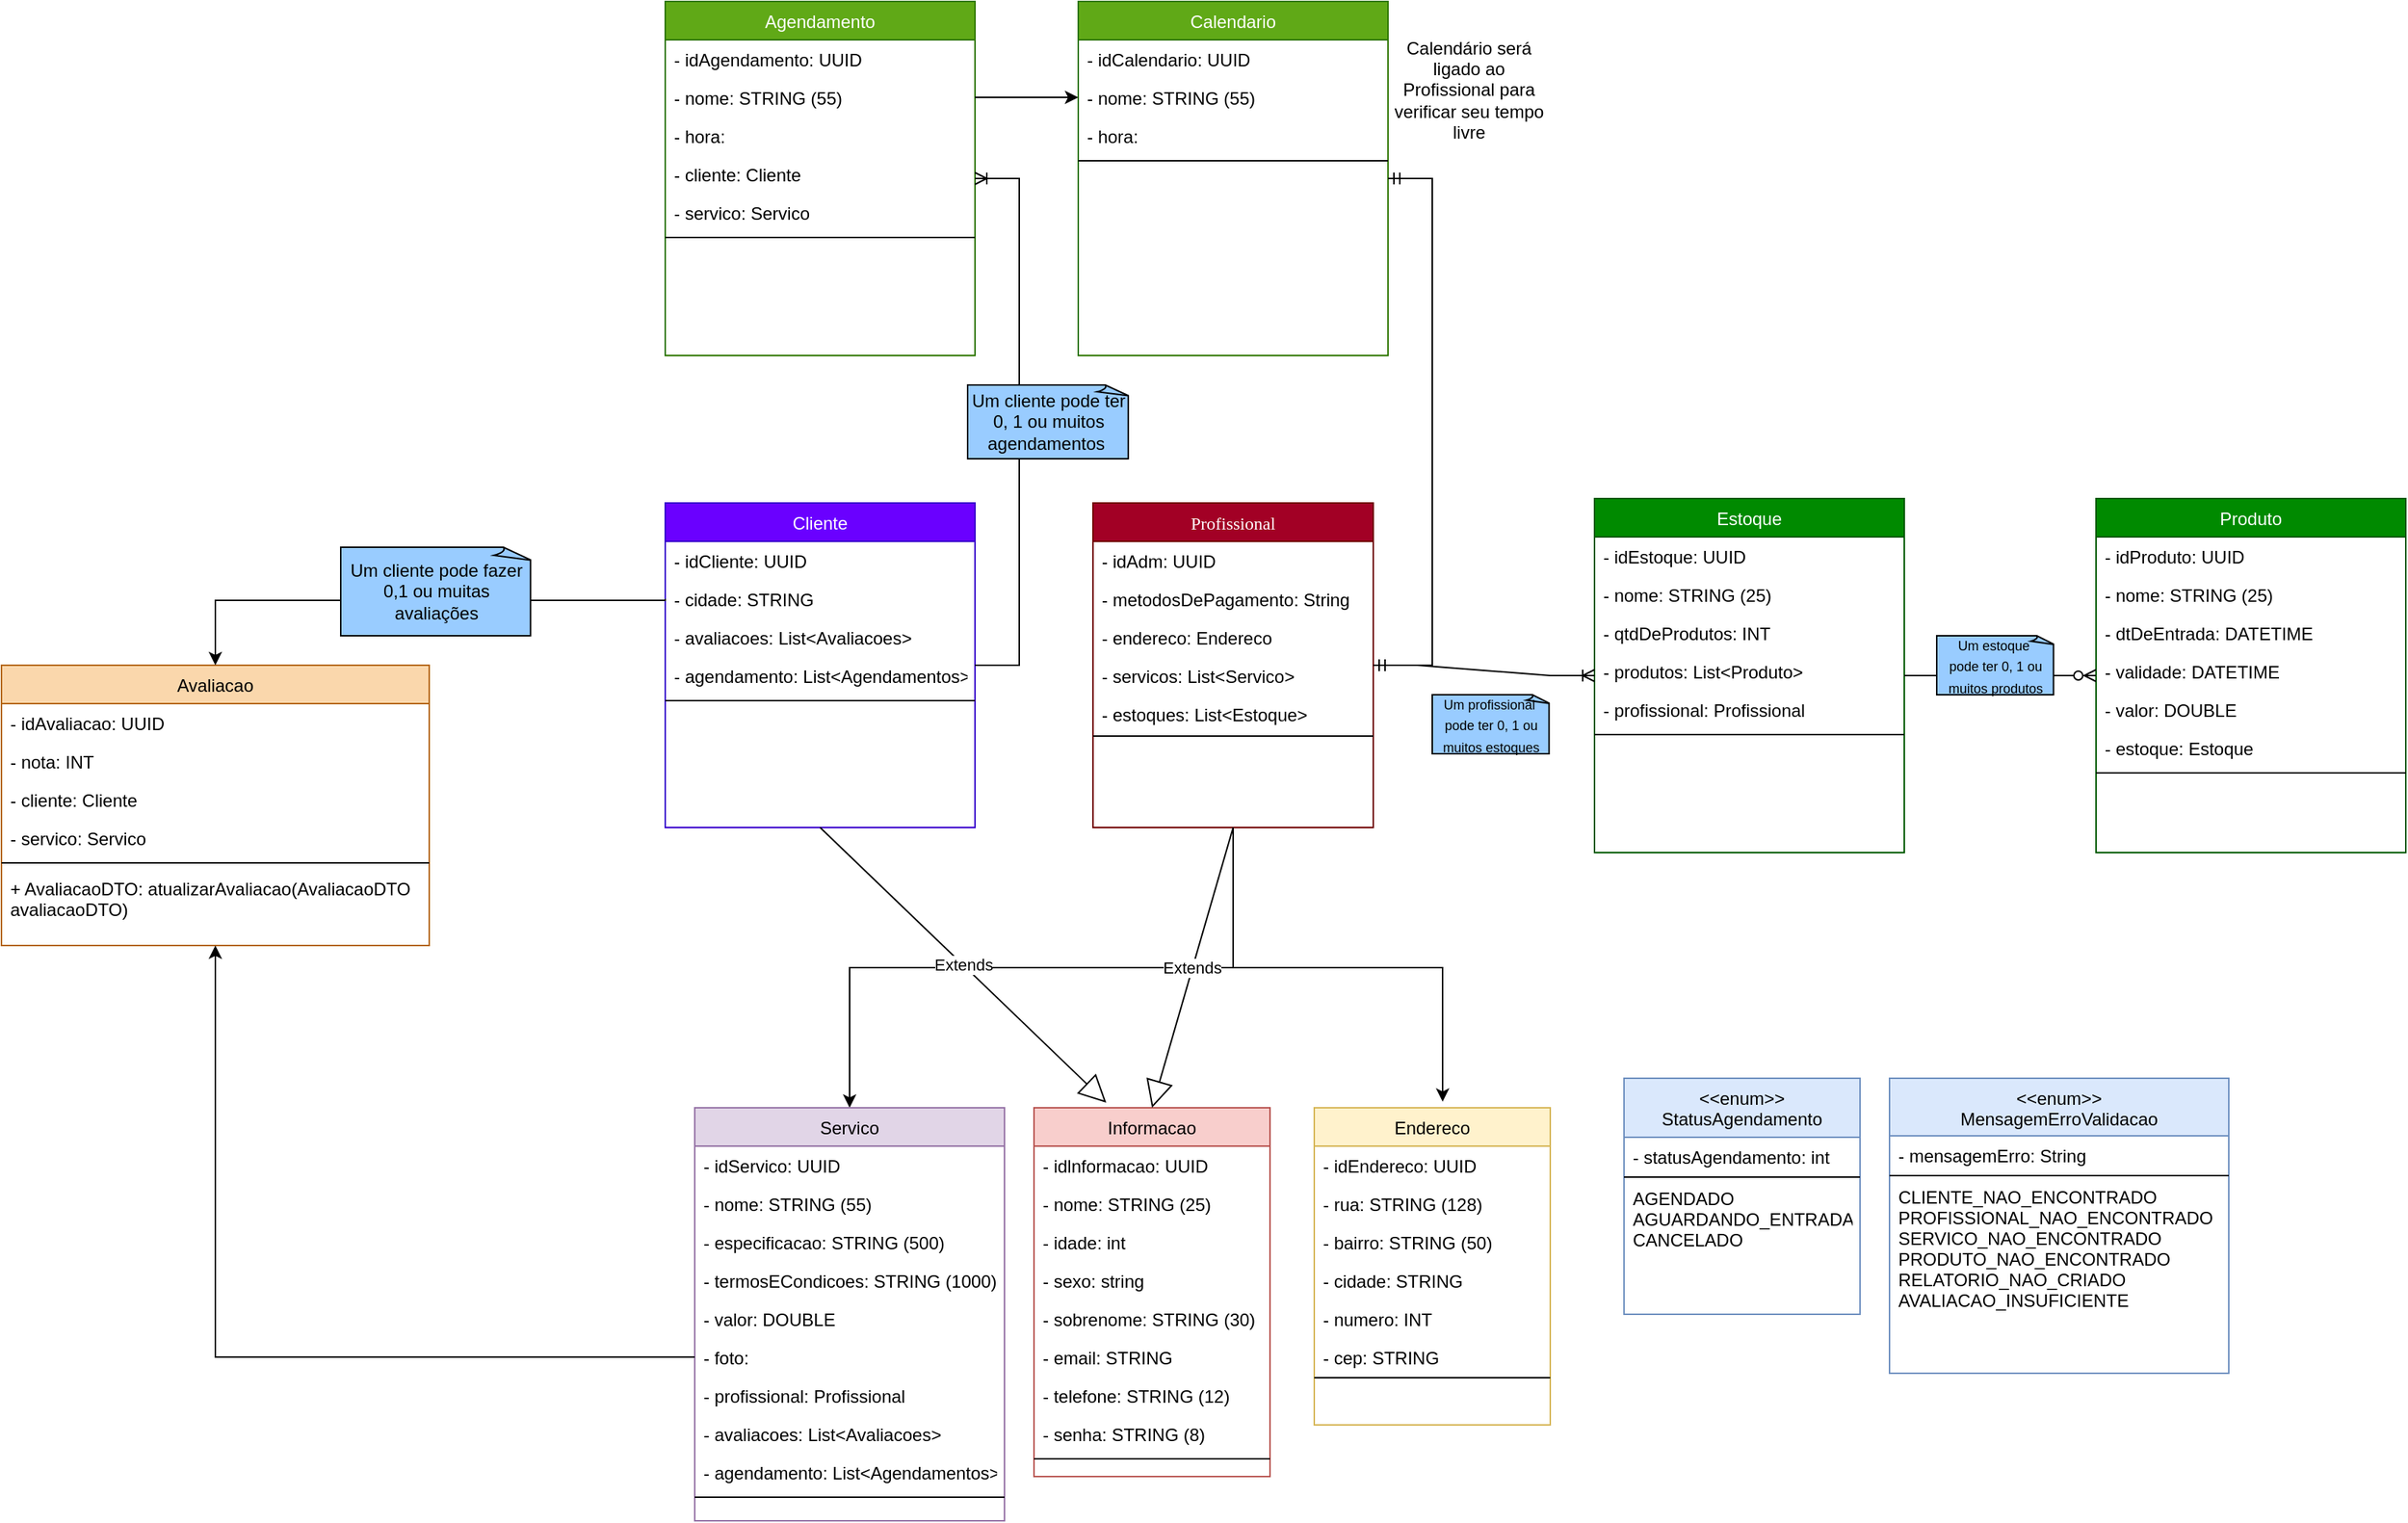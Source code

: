 <mxfile version="24.0.5" type="device">
  <diagram name="Página-1" id="T9gqH4UbxRKn3SC-mzSS">
    <mxGraphModel dx="1947" dy="426" grid="1" gridSize="10" guides="1" tooltips="1" connect="1" arrows="1" fold="1" page="1" pageScale="1" pageWidth="827" pageHeight="1169" math="0" shadow="0">
      <root>
        <mxCell id="0" />
        <mxCell id="1" parent="0" />
        <mxCell id="pxzy26pypmlOkJBqusMW-89" style="edgeStyle=orthogonalEdgeStyle;rounded=0;orthogonalLoop=1;jettySize=auto;html=1;exitX=0.5;exitY=1;exitDx=0;exitDy=0;" parent="1" source="pxzy26pypmlOkJBqusMW-91" target="pxzy26pypmlOkJBqusMW-98" edge="1">
          <mxGeometry relative="1" as="geometry" />
        </mxCell>
        <mxCell id="pxzy26pypmlOkJBqusMW-91" value="Profissional" style="swimlane;fontStyle=0;align=center;verticalAlign=top;childLayout=stackLayout;horizontal=1;startSize=26;horizontalStack=0;resizeParent=1;resizeLast=0;collapsible=1;marginBottom=0;rounded=0;shadow=0;strokeWidth=1;fontFamily=Tahoma;fillColor=#a20025;fontColor=#ffffff;strokeColor=#6F0000;" parent="1" vertex="1">
          <mxGeometry x="260" y="370" width="190" height="220" as="geometry">
            <mxRectangle x="230" y="140" width="160" height="26" as="alternateBounds" />
          </mxGeometry>
        </mxCell>
        <mxCell id="pxzy26pypmlOkJBqusMW-92" value="- idAdm: UUID" style="text;align=left;verticalAlign=top;spacingLeft=4;spacingRight=4;overflow=hidden;rotatable=0;points=[[0,0.5],[1,0.5]];portConstraint=eastwest;" parent="pxzy26pypmlOkJBqusMW-91" vertex="1">
          <mxGeometry y="26" width="190" height="26" as="geometry" />
        </mxCell>
        <mxCell id="04BwdqZYM24uiqx8nFQ_-1" value="- metodosDePagamento: String" style="text;align=left;verticalAlign=top;spacingLeft=4;spacingRight=4;overflow=hidden;rotatable=0;points=[[0,0.5],[1,0.5]];portConstraint=eastwest;" parent="pxzy26pypmlOkJBqusMW-91" vertex="1">
          <mxGeometry y="52" width="190" height="26" as="geometry" />
        </mxCell>
        <mxCell id="pxzy26pypmlOkJBqusMW-94" value="- endereco: Endereco" style="text;align=left;verticalAlign=top;spacingLeft=4;spacingRight=4;overflow=hidden;rotatable=0;points=[[0,0.5],[1,0.5]];portConstraint=eastwest;" parent="pxzy26pypmlOkJBqusMW-91" vertex="1">
          <mxGeometry y="78" width="190" height="26" as="geometry" />
        </mxCell>
        <mxCell id="pxzy26pypmlOkJBqusMW-95" value="- servicos: List&lt;Servico&gt;" style="text;align=left;verticalAlign=top;spacingLeft=4;spacingRight=4;overflow=hidden;rotatable=0;points=[[0,0.5],[1,0.5]];portConstraint=eastwest;" parent="pxzy26pypmlOkJBqusMW-91" vertex="1">
          <mxGeometry y="104" width="190" height="26" as="geometry" />
        </mxCell>
        <mxCell id="pxzy26pypmlOkJBqusMW-96" value="- estoques: List&lt;Estoque&gt;" style="text;align=left;verticalAlign=top;spacingLeft=4;spacingRight=4;overflow=hidden;rotatable=0;points=[[0,0.5],[1,0.5]];portConstraint=eastwest;rounded=0;shadow=0;html=0;" parent="pxzy26pypmlOkJBqusMW-91" vertex="1">
          <mxGeometry y="130" width="190" height="26" as="geometry" />
        </mxCell>
        <mxCell id="pxzy26pypmlOkJBqusMW-97" value="" style="line;html=1;strokeWidth=1;align=left;verticalAlign=middle;spacingTop=-1;spacingLeft=3;spacingRight=3;rotatable=0;labelPosition=right;points=[];portConstraint=eastwest;" parent="pxzy26pypmlOkJBqusMW-91" vertex="1">
          <mxGeometry y="156" width="190" height="4" as="geometry" />
        </mxCell>
        <mxCell id="pxzy26pypmlOkJBqusMW-98" value="Servico" style="swimlane;fontStyle=0;align=center;verticalAlign=top;childLayout=stackLayout;horizontal=1;startSize=26;horizontalStack=0;resizeParent=1;resizeLast=0;collapsible=1;marginBottom=0;rounded=0;shadow=0;strokeWidth=1;fillColor=#e1d5e7;strokeColor=#9673a6;" parent="1" vertex="1">
          <mxGeometry x="-10" y="780" width="210" height="280" as="geometry">
            <mxRectangle x="130" y="380" width="160" height="26" as="alternateBounds" />
          </mxGeometry>
        </mxCell>
        <mxCell id="pxzy26pypmlOkJBqusMW-99" value="- idServico: UUID" style="text;align=left;verticalAlign=top;spacingLeft=4;spacingRight=4;overflow=hidden;rotatable=0;points=[[0,0.5],[1,0.5]];portConstraint=eastwest;" parent="pxzy26pypmlOkJBqusMW-98" vertex="1">
          <mxGeometry y="26" width="210" height="26" as="geometry" />
        </mxCell>
        <mxCell id="pxzy26pypmlOkJBqusMW-100" value="- nome: STRING (55)" style="text;align=left;verticalAlign=top;spacingLeft=4;spacingRight=4;overflow=hidden;rotatable=0;points=[[0,0.5],[1,0.5]];portConstraint=eastwest;rounded=0;shadow=0;html=0;" parent="pxzy26pypmlOkJBqusMW-98" vertex="1">
          <mxGeometry y="52" width="210" height="26" as="geometry" />
        </mxCell>
        <mxCell id="pxzy26pypmlOkJBqusMW-101" value="- especificacao: STRING (500)" style="text;align=left;verticalAlign=top;spacingLeft=4;spacingRight=4;overflow=hidden;rotatable=0;points=[[0,0.5],[1,0.5]];portConstraint=eastwest;rounded=0;shadow=0;html=0;" parent="pxzy26pypmlOkJBqusMW-98" vertex="1">
          <mxGeometry y="78" width="210" height="26" as="geometry" />
        </mxCell>
        <mxCell id="pxzy26pypmlOkJBqusMW-102" value="- termosECondicoes: STRING (1000)" style="text;align=left;verticalAlign=top;spacingLeft=4;spacingRight=4;overflow=hidden;rotatable=0;points=[[0,0.5],[1,0.5]];portConstraint=eastwest;rounded=0;shadow=0;html=0;" parent="pxzy26pypmlOkJBqusMW-98" vertex="1">
          <mxGeometry y="104" width="210" height="26" as="geometry" />
        </mxCell>
        <mxCell id="pxzy26pypmlOkJBqusMW-103" value="- valor: DOUBLE" style="text;align=left;verticalAlign=top;spacingLeft=4;spacingRight=4;overflow=hidden;rotatable=0;points=[[0,0.5],[1,0.5]];portConstraint=eastwest;rounded=0;shadow=0;html=0;" parent="pxzy26pypmlOkJBqusMW-98" vertex="1">
          <mxGeometry y="130" width="210" height="26" as="geometry" />
        </mxCell>
        <mxCell id="pxzy26pypmlOkJBqusMW-104" value="- foto:" style="text;align=left;verticalAlign=top;spacingLeft=4;spacingRight=4;overflow=hidden;rotatable=0;points=[[0,0.5],[1,0.5]];portConstraint=eastwest;rounded=0;shadow=0;html=0;" parent="pxzy26pypmlOkJBqusMW-98" vertex="1">
          <mxGeometry y="156" width="210" height="26" as="geometry" />
        </mxCell>
        <mxCell id="pxzy26pypmlOkJBqusMW-201" value="- profissional: Profissional" style="text;align=left;verticalAlign=top;spacingLeft=4;spacingRight=4;overflow=hidden;rotatable=0;points=[[0,0.5],[1,0.5]];portConstraint=eastwest;rounded=0;shadow=0;html=0;" parent="pxzy26pypmlOkJBqusMW-98" vertex="1">
          <mxGeometry y="182" width="210" height="26" as="geometry" />
        </mxCell>
        <mxCell id="pxzy26pypmlOkJBqusMW-105" value="- avaliacoes: List&lt;Avaliacoes&gt;" style="text;align=left;verticalAlign=top;spacingLeft=4;spacingRight=4;overflow=hidden;rotatable=0;points=[[0,0.5],[1,0.5]];portConstraint=eastwest;rounded=0;shadow=0;html=0;" parent="pxzy26pypmlOkJBqusMW-98" vertex="1">
          <mxGeometry y="208" width="210" height="26" as="geometry" />
        </mxCell>
        <mxCell id="pxzy26pypmlOkJBqusMW-106" value="- agendamento: List&lt;Agendamentos&gt;" style="text;align=left;verticalAlign=top;spacingLeft=4;spacingRight=4;overflow=hidden;rotatable=0;points=[[0,0.5],[1,0.5]];portConstraint=eastwest;rounded=0;shadow=0;html=0;" parent="pxzy26pypmlOkJBqusMW-98" vertex="1">
          <mxGeometry y="234" width="210" height="26" as="geometry" />
        </mxCell>
        <mxCell id="pxzy26pypmlOkJBqusMW-107" value="" style="line;html=1;strokeWidth=1;align=left;verticalAlign=middle;spacingTop=-1;spacingLeft=3;spacingRight=3;rotatable=0;labelPosition=right;points=[];portConstraint=eastwest;" parent="pxzy26pypmlOkJBqusMW-98" vertex="1">
          <mxGeometry y="260" width="210" height="8" as="geometry" />
        </mxCell>
        <mxCell id="pxzy26pypmlOkJBqusMW-108" value="Endereco" style="swimlane;fontStyle=0;align=center;verticalAlign=top;childLayout=stackLayout;horizontal=1;startSize=26;horizontalStack=0;resizeParent=1;resizeLast=0;collapsible=1;marginBottom=0;rounded=0;shadow=0;strokeWidth=1;fillColor=#fff2cc;strokeColor=#d6b656;" parent="1" vertex="1">
          <mxGeometry x="410" y="780" width="160" height="215" as="geometry">
            <mxRectangle x="340" y="380" width="170" height="26" as="alternateBounds" />
          </mxGeometry>
        </mxCell>
        <mxCell id="pxzy26pypmlOkJBqusMW-109" value="- idEndereco: UUID" style="text;align=left;verticalAlign=top;spacingLeft=4;spacingRight=4;overflow=hidden;rotatable=0;points=[[0,0.5],[1,0.5]];portConstraint=eastwest;rounded=0;shadow=0;html=0;" parent="pxzy26pypmlOkJBqusMW-108" vertex="1">
          <mxGeometry y="26" width="160" height="26" as="geometry" />
        </mxCell>
        <mxCell id="pxzy26pypmlOkJBqusMW-110" value="- rua: STRING (128)" style="text;align=left;verticalAlign=top;spacingLeft=4;spacingRight=4;overflow=hidden;rotatable=0;points=[[0,0.5],[1,0.5]];portConstraint=eastwest;rounded=0;shadow=0;html=0;" parent="pxzy26pypmlOkJBqusMW-108" vertex="1">
          <mxGeometry y="52" width="160" height="26" as="geometry" />
        </mxCell>
        <mxCell id="pxzy26pypmlOkJBqusMW-111" value="- bairro: STRING (50)" style="text;align=left;verticalAlign=top;spacingLeft=4;spacingRight=4;overflow=hidden;rotatable=0;points=[[0,0.5],[1,0.5]];portConstraint=eastwest;rounded=0;shadow=0;html=0;" parent="pxzy26pypmlOkJBqusMW-108" vertex="1">
          <mxGeometry y="78" width="160" height="26" as="geometry" />
        </mxCell>
        <mxCell id="pxzy26pypmlOkJBqusMW-112" value="- cidade: STRING" style="text;align=left;verticalAlign=top;spacingLeft=4;spacingRight=4;overflow=hidden;rotatable=0;points=[[0,0.5],[1,0.5]];portConstraint=eastwest;rounded=0;shadow=0;html=0;" parent="pxzy26pypmlOkJBqusMW-108" vertex="1">
          <mxGeometry y="104" width="160" height="26" as="geometry" />
        </mxCell>
        <mxCell id="pxzy26pypmlOkJBqusMW-113" value="- numero: INT" style="text;align=left;verticalAlign=top;spacingLeft=4;spacingRight=4;overflow=hidden;rotatable=0;points=[[0,0.5],[1,0.5]];portConstraint=eastwest;rounded=0;shadow=0;html=0;" parent="pxzy26pypmlOkJBqusMW-108" vertex="1">
          <mxGeometry y="130" width="160" height="26" as="geometry" />
        </mxCell>
        <mxCell id="pxzy26pypmlOkJBqusMW-114" value="- cep: STRING" style="text;align=left;verticalAlign=top;spacingLeft=4;spacingRight=4;overflow=hidden;rotatable=0;points=[[0,0.5],[1,0.5]];portConstraint=eastwest;rounded=0;shadow=0;html=0;" parent="pxzy26pypmlOkJBqusMW-108" vertex="1">
          <mxGeometry y="156" width="160" height="26" as="geometry" />
        </mxCell>
        <mxCell id="pxzy26pypmlOkJBqusMW-115" value="" style="line;html=1;strokeWidth=1;align=left;verticalAlign=middle;spacingTop=-1;spacingLeft=3;spacingRight=3;rotatable=0;labelPosition=right;points=[];portConstraint=eastwest;" parent="pxzy26pypmlOkJBqusMW-108" vertex="1">
          <mxGeometry y="182" width="160" height="2" as="geometry" />
        </mxCell>
        <mxCell id="pxzy26pypmlOkJBqusMW-118" value="Cliente" style="swimlane;fontStyle=0;align=center;verticalAlign=top;childLayout=stackLayout;horizontal=1;startSize=26;horizontalStack=0;resizeParent=1;resizeLast=0;collapsible=1;marginBottom=0;rounded=0;shadow=0;strokeWidth=1;fillColor=#6a00ff;strokeColor=#3700CC;fontColor=#ffffff;" parent="1" vertex="1">
          <mxGeometry x="-30" y="370" width="210" height="220" as="geometry">
            <mxRectangle x="550" y="140" width="160" height="26" as="alternateBounds" />
          </mxGeometry>
        </mxCell>
        <mxCell id="pxzy26pypmlOkJBqusMW-119" value="- idCliente: UUID" style="text;align=left;verticalAlign=top;spacingLeft=4;spacingRight=4;overflow=hidden;rotatable=0;points=[[0,0.5],[1,0.5]];portConstraint=eastwest;" parent="pxzy26pypmlOkJBqusMW-118" vertex="1">
          <mxGeometry y="26" width="210" height="26" as="geometry" />
        </mxCell>
        <mxCell id="YXmKf-heDcIZtPYOcvgW-26" value="- cidade: STRING" style="text;align=left;verticalAlign=top;spacingLeft=4;spacingRight=4;overflow=hidden;rotatable=0;points=[[0,0.5],[1,0.5]];portConstraint=eastwest;" vertex="1" parent="pxzy26pypmlOkJBqusMW-118">
          <mxGeometry y="52" width="210" height="26" as="geometry" />
        </mxCell>
        <mxCell id="pxzy26pypmlOkJBqusMW-121" value="- avaliacoes: List&lt;Avaliacoes&gt;" style="text;align=left;verticalAlign=top;spacingLeft=4;spacingRight=4;overflow=hidden;rotatable=0;points=[[0,0.5],[1,0.5]];portConstraint=eastwest;rounded=0;shadow=0;html=0;" parent="pxzy26pypmlOkJBqusMW-118" vertex="1">
          <mxGeometry y="78" width="210" height="26" as="geometry" />
        </mxCell>
        <mxCell id="pxzy26pypmlOkJBqusMW-122" value="- agendamento: List&lt;Agendamentos&gt;" style="text;align=left;verticalAlign=top;spacingLeft=4;spacingRight=4;overflow=hidden;rotatable=0;points=[[0,0.5],[1,0.5]];portConstraint=eastwest;rounded=0;shadow=0;html=0;" parent="pxzy26pypmlOkJBqusMW-118" vertex="1">
          <mxGeometry y="104" width="210" height="26" as="geometry" />
        </mxCell>
        <mxCell id="pxzy26pypmlOkJBqusMW-123" value="" style="line;html=1;strokeWidth=1;align=left;verticalAlign=middle;spacingTop=-1;spacingLeft=3;spacingRight=3;rotatable=0;labelPosition=right;points=[];portConstraint=eastwest;" parent="pxzy26pypmlOkJBqusMW-118" vertex="1">
          <mxGeometry y="130" width="210" height="8" as="geometry" />
        </mxCell>
        <mxCell id="pxzy26pypmlOkJBqusMW-127" value="Informacao" style="swimlane;fontStyle=0;align=center;verticalAlign=top;childLayout=stackLayout;horizontal=1;startSize=26;horizontalStack=0;resizeParent=1;resizeLast=0;collapsible=1;marginBottom=0;rounded=0;shadow=0;strokeWidth=1;fillColor=#f8cecc;strokeColor=#b85450;" parent="1" vertex="1">
          <mxGeometry x="220" y="780" width="160" height="250" as="geometry">
            <mxRectangle x="550" y="140" width="160" height="26" as="alternateBounds" />
          </mxGeometry>
        </mxCell>
        <mxCell id="pxzy26pypmlOkJBqusMW-128" value="- idlnformacao: UUID" style="text;align=left;verticalAlign=top;spacingLeft=4;spacingRight=4;overflow=hidden;rotatable=0;points=[[0,0.5],[1,0.5]];portConstraint=eastwest;" parent="pxzy26pypmlOkJBqusMW-127" vertex="1">
          <mxGeometry y="26" width="160" height="26" as="geometry" />
        </mxCell>
        <mxCell id="pxzy26pypmlOkJBqusMW-129" value="- nome: STRING (25)" style="text;align=left;verticalAlign=top;spacingLeft=4;spacingRight=4;overflow=hidden;rotatable=0;points=[[0,0.5],[1,0.5]];portConstraint=eastwest;" parent="pxzy26pypmlOkJBqusMW-127" vertex="1">
          <mxGeometry y="52" width="160" height="26" as="geometry" />
        </mxCell>
        <mxCell id="YXmKf-heDcIZtPYOcvgW-24" value="- idade: int " style="text;align=left;verticalAlign=top;spacingLeft=4;spacingRight=4;overflow=hidden;rotatable=0;points=[[0,0.5],[1,0.5]];portConstraint=eastwest;" vertex="1" parent="pxzy26pypmlOkJBqusMW-127">
          <mxGeometry y="78" width="160" height="26" as="geometry" />
        </mxCell>
        <mxCell id="YXmKf-heDcIZtPYOcvgW-25" value="- sexo: string" style="text;align=left;verticalAlign=top;spacingLeft=4;spacingRight=4;overflow=hidden;rotatable=0;points=[[0,0.5],[1,0.5]];portConstraint=eastwest;" vertex="1" parent="pxzy26pypmlOkJBqusMW-127">
          <mxGeometry y="104" width="160" height="26" as="geometry" />
        </mxCell>
        <mxCell id="pxzy26pypmlOkJBqusMW-130" value="- sobrenome: STRING (30)" style="text;align=left;verticalAlign=top;spacingLeft=4;spacingRight=4;overflow=hidden;rotatable=0;points=[[0,0.5],[1,0.5]];portConstraint=eastwest;" parent="pxzy26pypmlOkJBqusMW-127" vertex="1">
          <mxGeometry y="130" width="160" height="26" as="geometry" />
        </mxCell>
        <mxCell id="pxzy26pypmlOkJBqusMW-131" value="- email: STRING " style="text;align=left;verticalAlign=top;spacingLeft=4;spacingRight=4;overflow=hidden;rotatable=0;points=[[0,0.5],[1,0.5]];portConstraint=eastwest;" parent="pxzy26pypmlOkJBqusMW-127" vertex="1">
          <mxGeometry y="156" width="160" height="26" as="geometry" />
        </mxCell>
        <mxCell id="pxzy26pypmlOkJBqusMW-132" value="- telefone: STRING (12)" style="text;align=left;verticalAlign=top;spacingLeft=4;spacingRight=4;overflow=hidden;rotatable=0;points=[[0,0.5],[1,0.5]];portConstraint=eastwest;" parent="pxzy26pypmlOkJBqusMW-127" vertex="1">
          <mxGeometry y="182" width="160" height="26" as="geometry" />
        </mxCell>
        <mxCell id="pxzy26pypmlOkJBqusMW-133" value="- senha: STRING (8)" style="text;align=left;verticalAlign=top;spacingLeft=4;spacingRight=4;overflow=hidden;rotatable=0;points=[[0,0.5],[1,0.5]];portConstraint=eastwest;" parent="pxzy26pypmlOkJBqusMW-127" vertex="1">
          <mxGeometry y="208" width="160" height="26" as="geometry" />
        </mxCell>
        <mxCell id="pxzy26pypmlOkJBqusMW-134" value="" style="line;html=1;strokeWidth=1;align=left;verticalAlign=middle;spacingTop=-1;spacingLeft=3;spacingRight=3;rotatable=0;labelPosition=right;points=[];portConstraint=eastwest;" parent="pxzy26pypmlOkJBqusMW-127" vertex="1">
          <mxGeometry y="234" width="160" height="8" as="geometry" />
        </mxCell>
        <mxCell id="pxzy26pypmlOkJBqusMW-135" value="Avaliacao" style="swimlane;fontStyle=0;align=center;verticalAlign=top;childLayout=stackLayout;horizontal=1;startSize=26;horizontalStack=0;resizeParent=1;resizeLast=0;collapsible=1;marginBottom=0;rounded=0;shadow=0;strokeWidth=1;fillColor=#fad7ac;strokeColor=#b46504;" parent="1" vertex="1">
          <mxGeometry x="-480" y="480" width="290" height="190" as="geometry">
            <mxRectangle x="550" y="140" width="160" height="26" as="alternateBounds" />
          </mxGeometry>
        </mxCell>
        <mxCell id="pxzy26pypmlOkJBqusMW-136" value="- idAvaliacao: UUID" style="text;align=left;verticalAlign=top;spacingLeft=4;spacingRight=4;overflow=hidden;rotatable=0;points=[[0,0.5],[1,0.5]];portConstraint=eastwest;" parent="pxzy26pypmlOkJBqusMW-135" vertex="1">
          <mxGeometry y="26" width="290" height="26" as="geometry" />
        </mxCell>
        <mxCell id="pxzy26pypmlOkJBqusMW-137" value="- nota: INT" style="text;align=left;verticalAlign=top;spacingLeft=4;spacingRight=4;overflow=hidden;rotatable=0;points=[[0,0.5],[1,0.5]];portConstraint=eastwest;" parent="pxzy26pypmlOkJBqusMW-135" vertex="1">
          <mxGeometry y="52" width="290" height="26" as="geometry" />
        </mxCell>
        <mxCell id="pxzy26pypmlOkJBqusMW-138" value="- cliente: Cliente" style="text;align=left;verticalAlign=top;spacingLeft=4;spacingRight=4;overflow=hidden;rotatable=0;points=[[0,0.5],[1,0.5]];portConstraint=eastwest;" parent="pxzy26pypmlOkJBqusMW-135" vertex="1">
          <mxGeometry y="78" width="290" height="26" as="geometry" />
        </mxCell>
        <mxCell id="pxzy26pypmlOkJBqusMW-139" value="- servico: Servico" style="text;align=left;verticalAlign=top;spacingLeft=4;spacingRight=4;overflow=hidden;rotatable=0;points=[[0,0.5],[1,0.5]];portConstraint=eastwest;" parent="pxzy26pypmlOkJBqusMW-135" vertex="1">
          <mxGeometry y="104" width="290" height="26" as="geometry" />
        </mxCell>
        <mxCell id="pxzy26pypmlOkJBqusMW-140" value="" style="line;html=1;strokeWidth=1;align=left;verticalAlign=middle;spacingTop=-1;spacingLeft=3;spacingRight=3;rotatable=0;labelPosition=right;points=[];portConstraint=eastwest;" parent="pxzy26pypmlOkJBqusMW-135" vertex="1">
          <mxGeometry y="130" width="290" height="8" as="geometry" />
        </mxCell>
        <mxCell id="pxzy26pypmlOkJBqusMW-141" value="+ AvaliacaoDTO: atualizarAvaliacao(AvaliacaoDTO &#xa;avaliacaoDTO)" style="text;align=left;verticalAlign=top;spacingLeft=4;spacingRight=4;overflow=hidden;rotatable=0;points=[[0,0.5],[1,0.5]];portConstraint=eastwest;" parent="pxzy26pypmlOkJBqusMW-135" vertex="1">
          <mxGeometry y="138" width="290" height="42" as="geometry" />
        </mxCell>
        <mxCell id="pxzy26pypmlOkJBqusMW-142" style="edgeStyle=orthogonalEdgeStyle;rounded=0;orthogonalLoop=1;jettySize=auto;html=1;exitX=0.5;exitY=1;exitDx=0;exitDy=0;entryX=0.544;entryY=-0.019;entryDx=0;entryDy=0;entryPerimeter=0;" parent="1" source="pxzy26pypmlOkJBqusMW-91" target="pxzy26pypmlOkJBqusMW-108" edge="1">
          <mxGeometry relative="1" as="geometry" />
        </mxCell>
        <mxCell id="pxzy26pypmlOkJBqusMW-143" style="edgeStyle=orthogonalEdgeStyle;rounded=0;orthogonalLoop=1;jettySize=auto;html=1;exitX=0;exitY=0.5;exitDx=0;exitDy=0;entryX=0.5;entryY=0;entryDx=0;entryDy=0;" parent="1" target="pxzy26pypmlOkJBqusMW-135" edge="1">
          <mxGeometry relative="1" as="geometry">
            <mxPoint x="-30" y="435.0" as="sourcePoint" />
            <Array as="points">
              <mxPoint x="-335" y="436" />
            </Array>
          </mxGeometry>
        </mxCell>
        <mxCell id="pxzy26pypmlOkJBqusMW-144" style="edgeStyle=orthogonalEdgeStyle;rounded=0;orthogonalLoop=1;jettySize=auto;html=1;exitX=0;exitY=0.5;exitDx=0;exitDy=0;entryX=0.5;entryY=1;entryDx=0;entryDy=0;" parent="1" source="pxzy26pypmlOkJBqusMW-104" target="pxzy26pypmlOkJBqusMW-135" edge="1">
          <mxGeometry relative="1" as="geometry" />
        </mxCell>
        <mxCell id="pxzy26pypmlOkJBqusMW-145" value="Agendamento" style="swimlane;fontStyle=0;align=center;verticalAlign=top;childLayout=stackLayout;horizontal=1;startSize=26;horizontalStack=0;resizeParent=1;resizeLast=0;collapsible=1;marginBottom=0;rounded=0;shadow=0;strokeWidth=1;fillColor=#60a917;strokeColor=#2D7600;fontColor=#ffffff;" parent="1" vertex="1">
          <mxGeometry x="-30" y="30" width="210" height="240" as="geometry">
            <mxRectangle x="130" y="380" width="160" height="26" as="alternateBounds" />
          </mxGeometry>
        </mxCell>
        <mxCell id="pxzy26pypmlOkJBqusMW-146" value="- idAgendamento: UUID" style="text;align=left;verticalAlign=top;spacingLeft=4;spacingRight=4;overflow=hidden;rotatable=0;points=[[0,0.5],[1,0.5]];portConstraint=eastwest;" parent="pxzy26pypmlOkJBqusMW-145" vertex="1">
          <mxGeometry y="26" width="210" height="26" as="geometry" />
        </mxCell>
        <mxCell id="pxzy26pypmlOkJBqusMW-147" value="- nome: STRING (55)" style="text;align=left;verticalAlign=top;spacingLeft=4;spacingRight=4;overflow=hidden;rotatable=0;points=[[0,0.5],[1,0.5]];portConstraint=eastwest;rounded=0;shadow=0;html=0;" parent="pxzy26pypmlOkJBqusMW-145" vertex="1">
          <mxGeometry y="52" width="210" height="26" as="geometry" />
        </mxCell>
        <mxCell id="pxzy26pypmlOkJBqusMW-148" value="- hora: " style="text;align=left;verticalAlign=top;spacingLeft=4;spacingRight=4;overflow=hidden;rotatable=0;points=[[0,0.5],[1,0.5]];portConstraint=eastwest;rounded=0;shadow=0;html=0;" parent="pxzy26pypmlOkJBqusMW-145" vertex="1">
          <mxGeometry y="78" width="210" height="26" as="geometry" />
        </mxCell>
        <mxCell id="pxzy26pypmlOkJBqusMW-149" value="- cliente: Cliente" style="text;align=left;verticalAlign=top;spacingLeft=4;spacingRight=4;overflow=hidden;rotatable=0;points=[[0,0.5],[1,0.5]];portConstraint=eastwest;" parent="pxzy26pypmlOkJBqusMW-145" vertex="1">
          <mxGeometry y="104" width="210" height="26" as="geometry" />
        </mxCell>
        <mxCell id="pxzy26pypmlOkJBqusMW-150" value="- servico: Servico" style="text;align=left;verticalAlign=top;spacingLeft=4;spacingRight=4;overflow=hidden;rotatable=0;points=[[0,0.5],[1,0.5]];portConstraint=eastwest;" parent="pxzy26pypmlOkJBqusMW-145" vertex="1">
          <mxGeometry y="130" width="210" height="26" as="geometry" />
        </mxCell>
        <mxCell id="pxzy26pypmlOkJBqusMW-151" value="" style="line;html=1;strokeWidth=1;align=left;verticalAlign=middle;spacingTop=-1;spacingLeft=3;spacingRight=3;rotatable=0;labelPosition=right;points=[];portConstraint=eastwest;" parent="pxzy26pypmlOkJBqusMW-145" vertex="1">
          <mxGeometry y="156" width="210" height="8" as="geometry" />
        </mxCell>
        <mxCell id="pxzy26pypmlOkJBqusMW-152" value="Calendario" style="swimlane;fontStyle=0;align=center;verticalAlign=top;childLayout=stackLayout;horizontal=1;startSize=26;horizontalStack=0;resizeParent=1;resizeLast=0;collapsible=1;marginBottom=0;rounded=0;shadow=0;strokeWidth=1;fillColor=#60a917;strokeColor=#2D7600;fontColor=#ffffff;" parent="1" vertex="1">
          <mxGeometry x="250" y="30" width="210" height="240" as="geometry">
            <mxRectangle x="130" y="380" width="160" height="26" as="alternateBounds" />
          </mxGeometry>
        </mxCell>
        <mxCell id="pxzy26pypmlOkJBqusMW-153" value="- idCalendario: UUID" style="text;align=left;verticalAlign=top;spacingLeft=4;spacingRight=4;overflow=hidden;rotatable=0;points=[[0,0.5],[1,0.5]];portConstraint=eastwest;" parent="pxzy26pypmlOkJBqusMW-152" vertex="1">
          <mxGeometry y="26" width="210" height="26" as="geometry" />
        </mxCell>
        <mxCell id="pxzy26pypmlOkJBqusMW-154" value="- nome: STRING (55)" style="text;align=left;verticalAlign=top;spacingLeft=4;spacingRight=4;overflow=hidden;rotatable=0;points=[[0,0.5],[1,0.5]];portConstraint=eastwest;rounded=0;shadow=0;html=0;" parent="pxzy26pypmlOkJBqusMW-152" vertex="1">
          <mxGeometry y="52" width="210" height="26" as="geometry" />
        </mxCell>
        <mxCell id="pxzy26pypmlOkJBqusMW-155" value="- hora: " style="text;align=left;verticalAlign=top;spacingLeft=4;spacingRight=4;overflow=hidden;rotatable=0;points=[[0,0.5],[1,0.5]];portConstraint=eastwest;rounded=0;shadow=0;html=0;" parent="pxzy26pypmlOkJBqusMW-152" vertex="1">
          <mxGeometry y="78" width="210" height="26" as="geometry" />
        </mxCell>
        <mxCell id="pxzy26pypmlOkJBqusMW-156" value="" style="line;html=1;strokeWidth=1;align=left;verticalAlign=middle;spacingTop=-1;spacingLeft=3;spacingRight=3;rotatable=0;labelPosition=right;points=[];portConstraint=eastwest;" parent="pxzy26pypmlOkJBqusMW-152" vertex="1">
          <mxGeometry y="104" width="210" height="8" as="geometry" />
        </mxCell>
        <mxCell id="pxzy26pypmlOkJBqusMW-157" value="Calendário será ligado ao Profissional para verificar seu tempo livre" style="text;html=1;strokeColor=none;fillColor=none;align=center;verticalAlign=middle;whiteSpace=wrap;rounded=0;" parent="1" vertex="1">
          <mxGeometry x="460" y="75" width="110" height="30" as="geometry" />
        </mxCell>
        <mxCell id="pxzy26pypmlOkJBqusMW-158" value="Estoque" style="swimlane;fontStyle=0;align=center;verticalAlign=top;childLayout=stackLayout;horizontal=1;startSize=26;horizontalStack=0;resizeParent=1;resizeLast=0;collapsible=1;marginBottom=0;rounded=0;shadow=0;strokeWidth=1;fillColor=#008a00;strokeColor=#005700;fontColor=#ffffff;" parent="1" vertex="1">
          <mxGeometry x="600" y="367" width="210" height="240" as="geometry">
            <mxRectangle x="130" y="380" width="160" height="26" as="alternateBounds" />
          </mxGeometry>
        </mxCell>
        <mxCell id="pxzy26pypmlOkJBqusMW-159" value="- idEstoque: UUID" style="text;align=left;verticalAlign=top;spacingLeft=4;spacingRight=4;overflow=hidden;rotatable=0;points=[[0,0.5],[1,0.5]];portConstraint=eastwest;" parent="pxzy26pypmlOkJBqusMW-158" vertex="1">
          <mxGeometry y="26" width="210" height="26" as="geometry" />
        </mxCell>
        <mxCell id="pxzy26pypmlOkJBqusMW-160" value="- nome: STRING (25)" style="text;align=left;verticalAlign=top;spacingLeft=4;spacingRight=4;overflow=hidden;rotatable=0;points=[[0,0.5],[1,0.5]];portConstraint=eastwest;rounded=0;shadow=0;html=0;" parent="pxzy26pypmlOkJBqusMW-158" vertex="1">
          <mxGeometry y="52" width="210" height="26" as="geometry" />
        </mxCell>
        <mxCell id="pxzy26pypmlOkJBqusMW-161" value="- qtdDeProdutos: INT " style="text;align=left;verticalAlign=top;spacingLeft=4;spacingRight=4;overflow=hidden;rotatable=0;points=[[0,0.5],[1,0.5]];portConstraint=eastwest;rounded=0;shadow=0;html=0;" parent="pxzy26pypmlOkJBqusMW-158" vertex="1">
          <mxGeometry y="78" width="210" height="26" as="geometry" />
        </mxCell>
        <mxCell id="pxzy26pypmlOkJBqusMW-162" value="- produtos: List&lt;Produto&gt;" style="text;align=left;verticalAlign=top;spacingLeft=4;spacingRight=4;overflow=hidden;rotatable=0;points=[[0,0.5],[1,0.5]];portConstraint=eastwest;rounded=0;shadow=0;html=0;" parent="pxzy26pypmlOkJBqusMW-158" vertex="1">
          <mxGeometry y="104" width="210" height="26" as="geometry" />
        </mxCell>
        <mxCell id="pxzy26pypmlOkJBqusMW-163" value="- profissional: Profissional" style="text;align=left;verticalAlign=top;spacingLeft=4;spacingRight=4;overflow=hidden;rotatable=0;points=[[0,0.5],[1,0.5]];portConstraint=eastwest;rounded=0;shadow=0;html=0;" parent="pxzy26pypmlOkJBqusMW-158" vertex="1">
          <mxGeometry y="130" width="210" height="26" as="geometry" />
        </mxCell>
        <mxCell id="pxzy26pypmlOkJBqusMW-164" value="" style="line;html=1;strokeWidth=1;align=left;verticalAlign=middle;spacingTop=-1;spacingLeft=3;spacingRight=3;rotatable=0;labelPosition=right;points=[];portConstraint=eastwest;" parent="pxzy26pypmlOkJBqusMW-158" vertex="1">
          <mxGeometry y="156" width="210" height="8" as="geometry" />
        </mxCell>
        <mxCell id="pxzy26pypmlOkJBqusMW-165" value="Produto" style="swimlane;fontStyle=0;align=center;verticalAlign=top;childLayout=stackLayout;horizontal=1;startSize=26;horizontalStack=0;resizeParent=1;resizeLast=0;collapsible=1;marginBottom=0;rounded=0;shadow=0;strokeWidth=1;fillColor=#008a00;strokeColor=#005700;fontColor=#ffffff;" parent="1" vertex="1">
          <mxGeometry x="940" y="367" width="210" height="240" as="geometry">
            <mxRectangle x="130" y="380" width="160" height="26" as="alternateBounds" />
          </mxGeometry>
        </mxCell>
        <mxCell id="pxzy26pypmlOkJBqusMW-166" value="- idProduto: UUID" style="text;align=left;verticalAlign=top;spacingLeft=4;spacingRight=4;overflow=hidden;rotatable=0;points=[[0,0.5],[1,0.5]];portConstraint=eastwest;" parent="pxzy26pypmlOkJBqusMW-165" vertex="1">
          <mxGeometry y="26" width="210" height="26" as="geometry" />
        </mxCell>
        <mxCell id="pxzy26pypmlOkJBqusMW-167" value="- nome: STRING (25)" style="text;align=left;verticalAlign=top;spacingLeft=4;spacingRight=4;overflow=hidden;rotatable=0;points=[[0,0.5],[1,0.5]];portConstraint=eastwest;rounded=0;shadow=0;html=0;" parent="pxzy26pypmlOkJBqusMW-165" vertex="1">
          <mxGeometry y="52" width="210" height="26" as="geometry" />
        </mxCell>
        <mxCell id="pxzy26pypmlOkJBqusMW-168" value="- dtDeEntrada: DATETIME" style="text;align=left;verticalAlign=top;spacingLeft=4;spacingRight=4;overflow=hidden;rotatable=0;points=[[0,0.5],[1,0.5]];portConstraint=eastwest;rounded=0;shadow=0;html=0;" parent="pxzy26pypmlOkJBqusMW-165" vertex="1">
          <mxGeometry y="78" width="210" height="26" as="geometry" />
        </mxCell>
        <mxCell id="pxzy26pypmlOkJBqusMW-169" value="- validade: DATETIME" style="text;align=left;verticalAlign=top;spacingLeft=4;spacingRight=4;overflow=hidden;rotatable=0;points=[[0,0.5],[1,0.5]];portConstraint=eastwest;rounded=0;shadow=0;html=0;" parent="pxzy26pypmlOkJBqusMW-165" vertex="1">
          <mxGeometry y="104" width="210" height="26" as="geometry" />
        </mxCell>
        <mxCell id="pxzy26pypmlOkJBqusMW-170" value="- valor: DOUBLE" style="text;align=left;verticalAlign=top;spacingLeft=4;spacingRight=4;overflow=hidden;rotatable=0;points=[[0,0.5],[1,0.5]];portConstraint=eastwest;rounded=0;shadow=0;html=0;" parent="pxzy26pypmlOkJBqusMW-165" vertex="1">
          <mxGeometry y="130" width="210" height="26" as="geometry" />
        </mxCell>
        <mxCell id="pxzy26pypmlOkJBqusMW-171" value="- estoque: Estoque" style="text;align=left;verticalAlign=top;spacingLeft=4;spacingRight=4;overflow=hidden;rotatable=0;points=[[0,0.5],[1,0.5]];portConstraint=eastwest;rounded=0;shadow=0;html=0;" parent="pxzy26pypmlOkJBqusMW-165" vertex="1">
          <mxGeometry y="156" width="210" height="26" as="geometry" />
        </mxCell>
        <mxCell id="pxzy26pypmlOkJBqusMW-172" value="" style="line;html=1;strokeWidth=1;align=left;verticalAlign=middle;spacingTop=-1;spacingLeft=3;spacingRight=3;rotatable=0;labelPosition=right;points=[];portConstraint=eastwest;" parent="pxzy26pypmlOkJBqusMW-165" vertex="1">
          <mxGeometry y="182" width="210" height="8" as="geometry" />
        </mxCell>
        <mxCell id="pxzy26pypmlOkJBqusMW-175" style="edgeStyle=orthogonalEdgeStyle;rounded=0;orthogonalLoop=1;jettySize=auto;html=1;exitX=1;exitY=0.5;exitDx=0;exitDy=0;entryX=0;entryY=0.5;entryDx=0;entryDy=0;" parent="1" source="pxzy26pypmlOkJBqusMW-147" target="pxzy26pypmlOkJBqusMW-154" edge="1">
          <mxGeometry relative="1" as="geometry" />
        </mxCell>
        <mxCell id="pxzy26pypmlOkJBqusMW-188" value="&lt;&lt;enum&gt;&gt;&#xa;StatusAgendamento" style="swimlane;fontStyle=0;align=center;verticalAlign=top;childLayout=stackLayout;horizontal=1;startSize=40;horizontalStack=0;resizeParent=1;resizeLast=0;collapsible=1;marginBottom=0;rounded=0;shadow=0;strokeWidth=1;fillColor=#dae8fc;strokeColor=#6c8ebf;" parent="1" vertex="1">
          <mxGeometry x="620" y="760" width="160" height="160" as="geometry">
            <mxRectangle x="340" y="380" width="170" height="26" as="alternateBounds" />
          </mxGeometry>
        </mxCell>
        <mxCell id="pxzy26pypmlOkJBqusMW-189" value="- statusAgendamento: int" style="text;align=left;verticalAlign=top;spacingLeft=4;spacingRight=4;overflow=hidden;rotatable=0;points=[[0,0.5],[1,0.5]];portConstraint=eastwest;rounded=0;shadow=0;html=0;" parent="pxzy26pypmlOkJBqusMW-188" vertex="1">
          <mxGeometry y="40" width="160" height="26" as="geometry" />
        </mxCell>
        <mxCell id="pxzy26pypmlOkJBqusMW-195" value="" style="line;html=1;strokeWidth=1;align=left;verticalAlign=middle;spacingTop=-1;spacingLeft=3;spacingRight=3;rotatable=0;labelPosition=right;points=[];portConstraint=eastwest;" parent="pxzy26pypmlOkJBqusMW-188" vertex="1">
          <mxGeometry y="66" width="160" height="2" as="geometry" />
        </mxCell>
        <mxCell id="pxzy26pypmlOkJBqusMW-196" value="AGENDADO&#xa;AGUARDANDO_ENTRADA&#xa;CANCELADO" style="text;align=left;verticalAlign=top;spacingLeft=4;spacingRight=4;overflow=hidden;rotatable=0;points=[[0,0.5],[1,0.5]];portConstraint=eastwest;rounded=0;shadow=0;html=0;" parent="pxzy26pypmlOkJBqusMW-188" vertex="1">
          <mxGeometry y="68" width="160" height="76" as="geometry" />
        </mxCell>
        <mxCell id="pxzy26pypmlOkJBqusMW-197" value="&lt;&lt;enum&gt;&gt;&#xa;MensagemErroValidacao" style="swimlane;fontStyle=0;align=center;verticalAlign=top;childLayout=stackLayout;horizontal=1;startSize=39;horizontalStack=0;resizeParent=1;resizeLast=0;collapsible=1;marginBottom=0;rounded=0;shadow=0;strokeWidth=1;fillColor=#dae8fc;strokeColor=#6c8ebf;" parent="1" vertex="1">
          <mxGeometry x="800" y="760" width="230" height="200" as="geometry">
            <mxRectangle x="340" y="380" width="170" height="26" as="alternateBounds" />
          </mxGeometry>
        </mxCell>
        <mxCell id="pxzy26pypmlOkJBqusMW-198" value="- mensagemErro: String" style="text;align=left;verticalAlign=top;spacingLeft=4;spacingRight=4;overflow=hidden;rotatable=0;points=[[0,0.5],[1,0.5]];portConstraint=eastwest;rounded=0;shadow=0;html=0;" parent="pxzy26pypmlOkJBqusMW-197" vertex="1">
          <mxGeometry y="39" width="230" height="26" as="geometry" />
        </mxCell>
        <mxCell id="pxzy26pypmlOkJBqusMW-199" value="" style="line;html=1;strokeWidth=1;align=left;verticalAlign=middle;spacingTop=-1;spacingLeft=3;spacingRight=3;rotatable=0;labelPosition=right;points=[];portConstraint=eastwest;" parent="pxzy26pypmlOkJBqusMW-197" vertex="1">
          <mxGeometry y="65" width="230" height="2" as="geometry" />
        </mxCell>
        <mxCell id="pxzy26pypmlOkJBqusMW-200" value="CLIENTE_NAO_ENCONTRADO&#xa;PROFISSIONAL_NAO_ENCONTRADO&#xa;SERVICO_NAO_ENCONTRADO&#xa;PRODUTO_NAO_ENCONTRADO&#xa;RELATORIO_NAO_CRIADO&#xa;AVALIACAO_INSUFICIENTE" style="text;align=left;verticalAlign=top;spacingLeft=4;spacingRight=4;overflow=hidden;rotatable=0;points=[[0,0.5],[1,0.5]];portConstraint=eastwest;rounded=0;shadow=0;html=0;labelBackgroundColor=none;fontColor=default;" parent="pxzy26pypmlOkJBqusMW-197" vertex="1">
          <mxGeometry y="67" width="230" height="123" as="geometry" />
        </mxCell>
        <mxCell id="YXmKf-heDcIZtPYOcvgW-1" value="Um cliente pode fazer 0,1 ou muitas avaliações" style="whiteSpace=wrap;html=1;shape=mxgraph.basic.document;fillColor=#99CCFF;" vertex="1" parent="1">
          <mxGeometry x="-250" y="400" width="130" height="60" as="geometry" />
        </mxCell>
        <mxCell id="YXmKf-heDcIZtPYOcvgW-9" value="&lt;font style=&quot;font-size: 9px;&quot;&gt;Um profissional&amp;nbsp;&lt;/font&gt;&lt;div&gt;&lt;font style=&quot;font-size: 9px;&quot;&gt;pode ter 0, 1 ou muitos estoques&lt;/font&gt;&lt;/div&gt;" style="whiteSpace=wrap;html=1;shape=mxgraph.basic.document;fillColor=#99CCFF;" vertex="1" parent="1">
          <mxGeometry x="490" y="500" width="80" height="40" as="geometry" />
        </mxCell>
        <mxCell id="YXmKf-heDcIZtPYOcvgW-12" value="" style="edgeStyle=entityRelationEdgeStyle;fontSize=12;html=1;endArrow=ERzeroToMany;endFill=1;rounded=0;" edge="1" parent="1" source="pxzy26pypmlOkJBqusMW-158" target="pxzy26pypmlOkJBqusMW-165">
          <mxGeometry width="100" height="100" relative="1" as="geometry">
            <mxPoint x="850" y="600" as="sourcePoint" />
            <mxPoint x="950" y="500" as="targetPoint" />
          </mxGeometry>
        </mxCell>
        <mxCell id="YXmKf-heDcIZtPYOcvgW-13" value="&lt;font style=&quot;font-size: 9px;&quot;&gt;Um estoque&amp;nbsp;&lt;/font&gt;&lt;div&gt;&lt;font style=&quot;font-size: 9px;&quot;&gt;pode ter 0, 1 ou muitos produtos&lt;/font&gt;&lt;/div&gt;" style="whiteSpace=wrap;html=1;shape=mxgraph.basic.document;fillColor=#99CCFF;" vertex="1" parent="1">
          <mxGeometry x="832" y="460" width="80" height="40" as="geometry" />
        </mxCell>
        <mxCell id="YXmKf-heDcIZtPYOcvgW-15" value="" style="edgeStyle=entityRelationEdgeStyle;fontSize=12;html=1;endArrow=ERoneToMany;rounded=0;" edge="1" parent="1" source="pxzy26pypmlOkJBqusMW-118" target="pxzy26pypmlOkJBqusMW-145">
          <mxGeometry width="100" height="100" relative="1" as="geometry">
            <mxPoint x="120" y="360" as="sourcePoint" />
            <mxPoint x="220" y="260" as="targetPoint" />
          </mxGeometry>
        </mxCell>
        <mxCell id="YXmKf-heDcIZtPYOcvgW-3" value="Um cliente pode ter 0, 1 ou muitos agendamentos&amp;nbsp;" style="whiteSpace=wrap;html=1;shape=mxgraph.basic.document;fillColor=#99CCFF;shadow=0;" vertex="1" parent="1">
          <mxGeometry x="175" y="290" width="110" height="50" as="geometry" />
        </mxCell>
        <mxCell id="YXmKf-heDcIZtPYOcvgW-17" value="" style="edgeStyle=entityRelationEdgeStyle;fontSize=12;html=1;endArrow=ERmandOne;startArrow=ERmandOne;rounded=0;" edge="1" parent="1" source="pxzy26pypmlOkJBqusMW-91" target="pxzy26pypmlOkJBqusMW-152">
          <mxGeometry width="100" height="100" relative="1" as="geometry">
            <mxPoint x="320" y="310" as="sourcePoint" />
            <mxPoint x="420" y="210" as="targetPoint" />
          </mxGeometry>
        </mxCell>
        <mxCell id="YXmKf-heDcIZtPYOcvgW-18" value="" style="edgeStyle=entityRelationEdgeStyle;fontSize=12;html=1;endArrow=ERoneToMany;rounded=0;" edge="1" parent="1" source="pxzy26pypmlOkJBqusMW-91" target="pxzy26pypmlOkJBqusMW-158">
          <mxGeometry width="100" height="100" relative="1" as="geometry">
            <mxPoint x="490" y="490" as="sourcePoint" />
            <mxPoint x="590" y="390" as="targetPoint" />
          </mxGeometry>
        </mxCell>
        <mxCell id="YXmKf-heDcIZtPYOcvgW-22" value="Extends" style="endArrow=block;endSize=16;endFill=0;html=1;rounded=0;exitX=0.5;exitY=1;exitDx=0;exitDy=0;entryX=0.306;entryY=-0.014;entryDx=0;entryDy=0;entryPerimeter=0;" edge="1" parent="1" source="pxzy26pypmlOkJBqusMW-118" target="pxzy26pypmlOkJBqusMW-127">
          <mxGeometry width="160" relative="1" as="geometry">
            <mxPoint x="180" y="670" as="sourcePoint" />
            <mxPoint x="340" y="670" as="targetPoint" />
          </mxGeometry>
        </mxCell>
        <mxCell id="YXmKf-heDcIZtPYOcvgW-23" value="Extends" style="endArrow=block;endSize=16;endFill=0;html=1;rounded=0;exitX=0.5;exitY=1;exitDx=0;exitDy=0;" edge="1" parent="1" source="pxzy26pypmlOkJBqusMW-91">
          <mxGeometry width="160" relative="1" as="geometry">
            <mxPoint x="85" y="600" as="sourcePoint" />
            <mxPoint x="300" y="780" as="targetPoint" />
          </mxGeometry>
        </mxCell>
      </root>
    </mxGraphModel>
  </diagram>
</mxfile>
